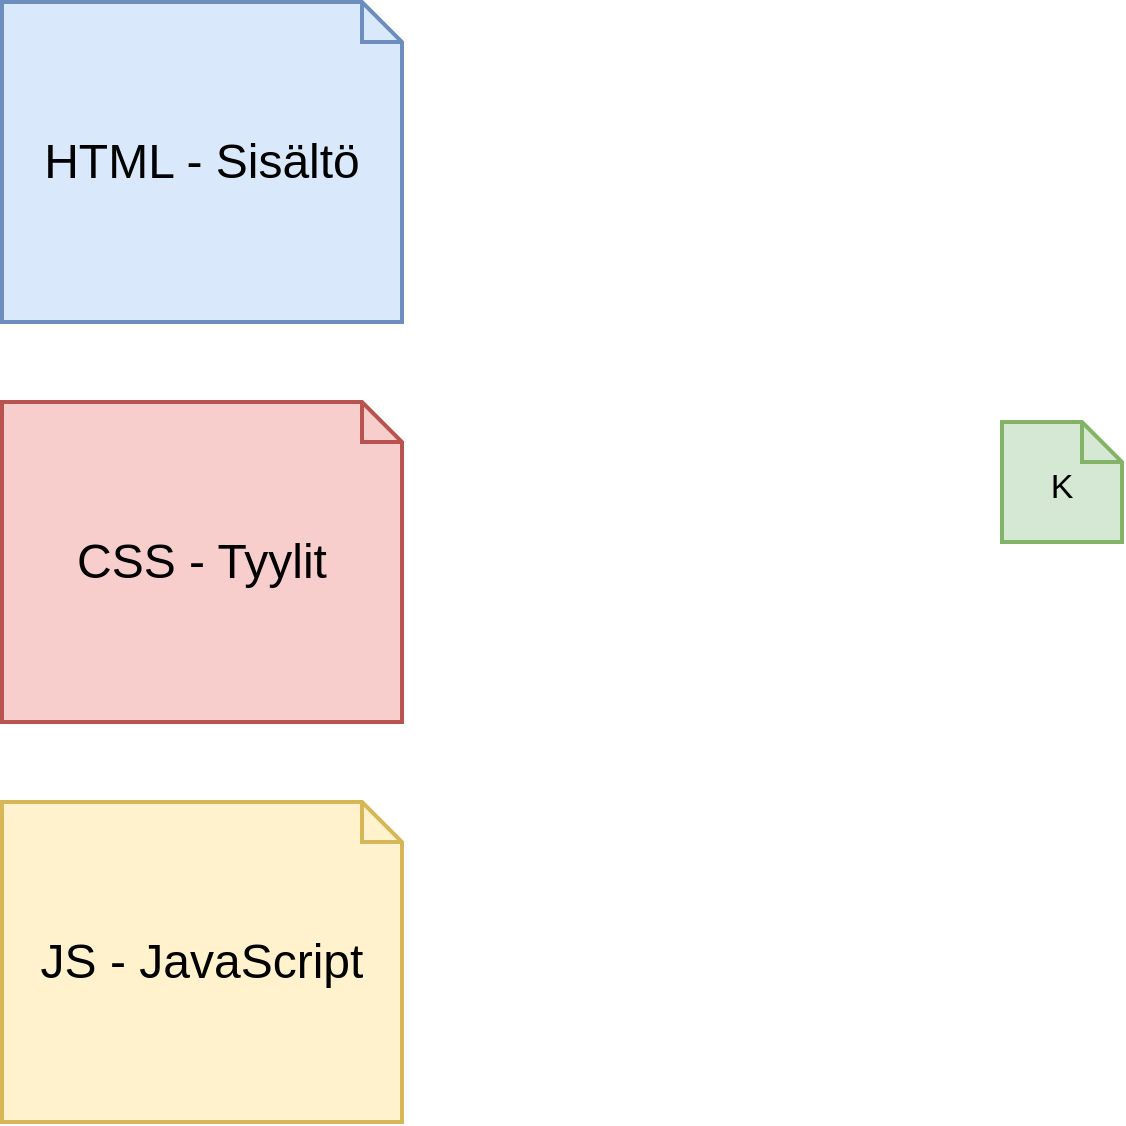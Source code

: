 <mxfile version="14.1.8" type="device"><diagram id="fRaYRMZ5OpKxKLzxaqoz" name="Page-1"><mxGraphModel dx="1106" dy="900" grid="1" gridSize="10" guides="1" tooltips="1" connect="1" arrows="1" fold="1" page="1" pageScale="1" pageWidth="1100" pageHeight="850" math="0" shadow="0"><root><mxCell id="0"/><mxCell id="1" parent="0"/><mxCell id="678AXwgsR8xPg3j74BQ7-1" value="CSS - Tyylit" style="shape=note;strokeWidth=2;fontSize=24;size=20;whiteSpace=wrap;html=1;fillColor=#f8cecc;strokeColor=#b85450;" vertex="1" parent="1"><mxGeometry x="120" y="240" width="200" height="160" as="geometry"/></mxCell><mxCell id="678AXwgsR8xPg3j74BQ7-3" value="HTML - Sisältö" style="shape=note;strokeWidth=2;fontSize=24;size=20;whiteSpace=wrap;html=1;fillColor=#dae8fc;strokeColor=#6c8ebf;" vertex="1" parent="1"><mxGeometry x="120" y="40" width="200" height="160" as="geometry"/></mxCell><mxCell id="678AXwgsR8xPg3j74BQ7-4" value="JS - JavaScript" style="shape=note;strokeWidth=2;fontSize=24;size=20;whiteSpace=wrap;html=1;fillColor=#fff2cc;strokeColor=#d6b656;" vertex="1" parent="1"><mxGeometry x="120" y="440" width="200" height="160" as="geometry"/></mxCell><mxCell id="678AXwgsR8xPg3j74BQ7-5" value="&lt;font style=&quot;font-size: 17px&quot;&gt;K&lt;/font&gt;" style="shape=note;strokeWidth=2;fontSize=24;size=20;whiteSpace=wrap;html=1;fillColor=#d5e8d4;strokeColor=#82b366;" vertex="1" parent="1"><mxGeometry x="620" y="250" width="60" height="60" as="geometry"/></mxCell></root></mxGraphModel></diagram></mxfile>